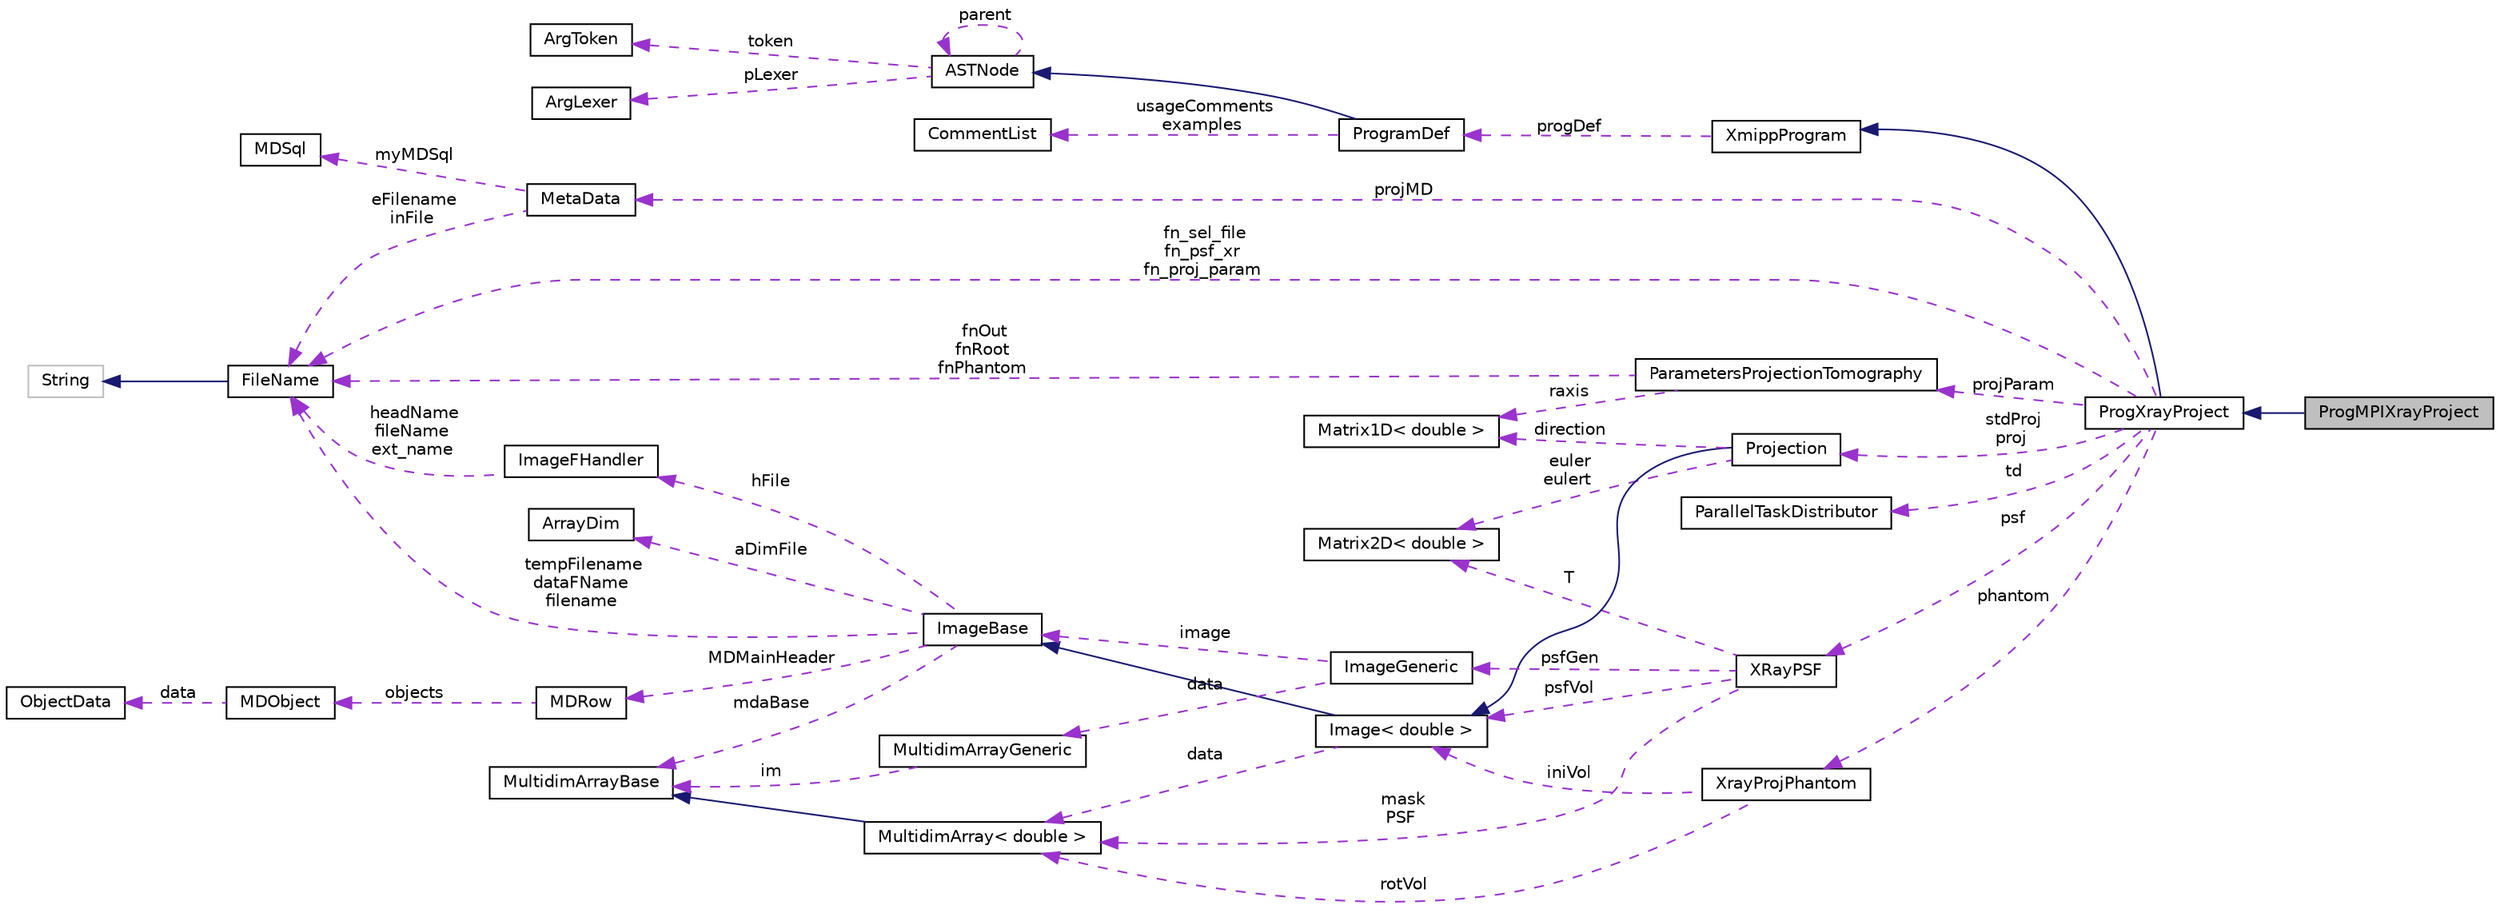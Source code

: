 digraph "ProgMPIXrayProject"
{
  edge [fontname="Helvetica",fontsize="10",labelfontname="Helvetica",labelfontsize="10"];
  node [fontname="Helvetica",fontsize="10",shape=record];
  rankdir="LR";
  Node3 [label="ProgMPIXrayProject",height=0.2,width=0.4,color="black", fillcolor="grey75", style="filled", fontcolor="black"];
  Node4 -> Node3 [dir="back",color="midnightblue",fontsize="10",style="solid",fontname="Helvetica"];
  Node4 [label="ProgXrayProject",height=0.2,width=0.4,color="black", fillcolor="white", style="filled",URL="$classProgXrayProject.html"];
  Node5 -> Node4 [dir="back",color="midnightblue",fontsize="10",style="solid",fontname="Helvetica"];
  Node5 [label="XmippProgram",height=0.2,width=0.4,color="black", fillcolor="white", style="filled",URL="$classXmippProgram.html"];
  Node6 -> Node5 [dir="back",color="darkorchid3",fontsize="10",style="dashed",label=" progDef" ,fontname="Helvetica"];
  Node6 [label="ProgramDef",height=0.2,width=0.4,color="black", fillcolor="white", style="filled",URL="$classProgramDef.html"];
  Node7 -> Node6 [dir="back",color="midnightblue",fontsize="10",style="solid",fontname="Helvetica"];
  Node7 [label="ASTNode",height=0.2,width=0.4,color="black", fillcolor="white", style="filled",URL="$classASTNode.html"];
  Node8 -> Node7 [dir="back",color="darkorchid3",fontsize="10",style="dashed",label=" token" ,fontname="Helvetica"];
  Node8 [label="ArgToken",height=0.2,width=0.4,color="black", fillcolor="white", style="filled",URL="$classArgToken.html"];
  Node9 -> Node7 [dir="back",color="darkorchid3",fontsize="10",style="dashed",label=" pLexer" ,fontname="Helvetica"];
  Node9 [label="ArgLexer",height=0.2,width=0.4,color="black", fillcolor="white", style="filled",URL="$classArgLexer.html"];
  Node7 -> Node7 [dir="back",color="darkorchid3",fontsize="10",style="dashed",label=" parent" ,fontname="Helvetica"];
  Node10 -> Node6 [dir="back",color="darkorchid3",fontsize="10",style="dashed",label=" usageComments\nexamples" ,fontname="Helvetica"];
  Node10 [label="CommentList",height=0.2,width=0.4,color="black", fillcolor="white", style="filled",URL="$classCommentList.html"];
  Node11 -> Node4 [dir="back",color="darkorchid3",fontsize="10",style="dashed",label=" projMD" ,fontname="Helvetica"];
  Node11 [label="MetaData",height=0.2,width=0.4,color="black", fillcolor="white", style="filled",URL="$classMetaData.html"];
  Node12 -> Node11 [dir="back",color="darkorchid3",fontsize="10",style="dashed",label=" myMDSql" ,fontname="Helvetica"];
  Node12 [label="MDSql",height=0.2,width=0.4,color="black", fillcolor="white", style="filled",URL="$classMDSql.html"];
  Node13 -> Node11 [dir="back",color="darkorchid3",fontsize="10",style="dashed",label=" eFilename\ninFile" ,fontname="Helvetica"];
  Node13 [label="FileName",height=0.2,width=0.4,color="black", fillcolor="white", style="filled",URL="$classFileName.html"];
  Node14 -> Node13 [dir="back",color="midnightblue",fontsize="10",style="solid",fontname="Helvetica"];
  Node14 [label="String",height=0.2,width=0.4,color="grey75", fillcolor="white", style="filled"];
  Node15 -> Node4 [dir="back",color="darkorchid3",fontsize="10",style="dashed",label=" psf" ,fontname="Helvetica"];
  Node15 [label="XRayPSF",height=0.2,width=0.4,color="black", fillcolor="white", style="filled",URL="$classXRayPSF.html"];
  Node16 -> Node15 [dir="back",color="darkorchid3",fontsize="10",style="dashed",label=" T" ,fontname="Helvetica"];
  Node16 [label="Matrix2D\< double \>",height=0.2,width=0.4,color="black", fillcolor="white", style="filled",URL="$classMatrix2D.html"];
  Node17 -> Node15 [dir="back",color="darkorchid3",fontsize="10",style="dashed",label=" psfVol" ,fontname="Helvetica"];
  Node17 [label="Image\< double \>",height=0.2,width=0.4,color="black", fillcolor="white", style="filled",URL="$classImage.html"];
  Node18 -> Node17 [dir="back",color="midnightblue",fontsize="10",style="solid",fontname="Helvetica"];
  Node18 [label="ImageBase",height=0.2,width=0.4,color="black", fillcolor="white", style="filled",URL="$classImageBase.html",tooltip="Image base class. "];
  Node19 -> Node18 [dir="back",color="darkorchid3",fontsize="10",style="dashed",label=" mdaBase" ,fontname="Helvetica"];
  Node19 [label="MultidimArrayBase",height=0.2,width=0.4,color="black", fillcolor="white", style="filled",URL="$classMultidimArrayBase.html"];
  Node20 -> Node18 [dir="back",color="darkorchid3",fontsize="10",style="dashed",label=" hFile" ,fontname="Helvetica"];
  Node20 [label="ImageFHandler",height=0.2,width=0.4,color="black", fillcolor="white", style="filled",URL="$structImageFHandler.html"];
  Node13 -> Node20 [dir="back",color="darkorchid3",fontsize="10",style="dashed",label=" headName\nfileName\next_name" ,fontname="Helvetica"];
  Node21 -> Node18 [dir="back",color="darkorchid3",fontsize="10",style="dashed",label=" MDMainHeader" ,fontname="Helvetica"];
  Node21 [label="MDRow",height=0.2,width=0.4,color="black", fillcolor="white", style="filled",URL="$classMDRow.html"];
  Node22 -> Node21 [dir="back",color="darkorchid3",fontsize="10",style="dashed",label=" objects" ,fontname="Helvetica"];
  Node22 [label="MDObject",height=0.2,width=0.4,color="black", fillcolor="white", style="filled",URL="$classMDObject.html"];
  Node23 -> Node22 [dir="back",color="darkorchid3",fontsize="10",style="dashed",label=" data" ,fontname="Helvetica"];
  Node23 [label="ObjectData",height=0.2,width=0.4,color="black", fillcolor="white", style="filled",URL="$unionObjectData.html"];
  Node24 -> Node18 [dir="back",color="darkorchid3",fontsize="10",style="dashed",label=" aDimFile" ,fontname="Helvetica"];
  Node24 [label="ArrayDim",height=0.2,width=0.4,color="black", fillcolor="white", style="filled",URL="$structArrayDim.html"];
  Node13 -> Node18 [dir="back",color="darkorchid3",fontsize="10",style="dashed",label=" tempFilename\ndataFName\nfilename" ,fontname="Helvetica"];
  Node25 -> Node17 [dir="back",color="darkorchid3",fontsize="10",style="dashed",label=" data" ,fontname="Helvetica"];
  Node25 [label="MultidimArray\< double \>",height=0.2,width=0.4,color="black", fillcolor="white", style="filled",URL="$classMultidimArray.html"];
  Node19 -> Node25 [dir="back",color="midnightblue",fontsize="10",style="solid",fontname="Helvetica"];
  Node26 -> Node15 [dir="back",color="darkorchid3",fontsize="10",style="dashed",label=" psfGen" ,fontname="Helvetica"];
  Node26 [label="ImageGeneric",height=0.2,width=0.4,color="black", fillcolor="white", style="filled",URL="$classImageGeneric.html"];
  Node18 -> Node26 [dir="back",color="darkorchid3",fontsize="10",style="dashed",label=" image" ,fontname="Helvetica"];
  Node27 -> Node26 [dir="back",color="darkorchid3",fontsize="10",style="dashed",label=" data" ,fontname="Helvetica"];
  Node27 [label="MultidimArrayGeneric",height=0.2,width=0.4,color="black", fillcolor="white", style="filled",URL="$classMultidimArrayGeneric.html"];
  Node19 -> Node27 [dir="back",color="darkorchid3",fontsize="10",style="dashed",label=" im" ,fontname="Helvetica"];
  Node25 -> Node15 [dir="back",color="darkorchid3",fontsize="10",style="dashed",label=" mask\nPSF" ,fontname="Helvetica"];
  Node28 -> Node4 [dir="back",color="darkorchid3",fontsize="10",style="dashed",label=" stdProj\nproj" ,fontname="Helvetica"];
  Node28 [label="Projection",height=0.2,width=0.4,color="black", fillcolor="white", style="filled",URL="$classProjection.html"];
  Node17 -> Node28 [dir="back",color="midnightblue",fontsize="10",style="solid",fontname="Helvetica"];
  Node16 -> Node28 [dir="back",color="darkorchid3",fontsize="10",style="dashed",label=" euler\neulert" ,fontname="Helvetica"];
  Node29 -> Node28 [dir="back",color="darkorchid3",fontsize="10",style="dashed",label=" direction" ,fontname="Helvetica"];
  Node29 [label="Matrix1D\< double \>",height=0.2,width=0.4,color="black", fillcolor="white", style="filled",URL="$classMatrix1D.html"];
  Node30 -> Node4 [dir="back",color="darkorchid3",fontsize="10",style="dashed",label=" td" ,fontname="Helvetica"];
  Node30 [label="ParallelTaskDistributor",height=0.2,width=0.4,color="black", fillcolor="white", style="filled",URL="$classParallelTaskDistributor.html"];
  Node31 -> Node4 [dir="back",color="darkorchid3",fontsize="10",style="dashed",label=" projParam" ,fontname="Helvetica"];
  Node31 [label="ParametersProjectionTomography",height=0.2,width=0.4,color="black", fillcolor="white", style="filled",URL="$classParametersProjectionTomography.html"];
  Node29 -> Node31 [dir="back",color="darkorchid3",fontsize="10",style="dashed",label=" raxis" ,fontname="Helvetica"];
  Node13 -> Node31 [dir="back",color="darkorchid3",fontsize="10",style="dashed",label=" fnOut\nfnRoot\nfnPhantom" ,fontname="Helvetica"];
  Node32 -> Node4 [dir="back",color="darkorchid3",fontsize="10",style="dashed",label=" phantom" ,fontname="Helvetica"];
  Node32 [label="XrayProjPhantom",height=0.2,width=0.4,color="black", fillcolor="white", style="filled",URL="$classXrayProjPhantom.html"];
  Node17 -> Node32 [dir="back",color="darkorchid3",fontsize="10",style="dashed",label=" iniVol" ,fontname="Helvetica"];
  Node25 -> Node32 [dir="back",color="darkorchid3",fontsize="10",style="dashed",label=" rotVol" ,fontname="Helvetica"];
  Node13 -> Node4 [dir="back",color="darkorchid3",fontsize="10",style="dashed",label=" fn_sel_file\nfn_psf_xr\nfn_proj_param" ,fontname="Helvetica"];
}

